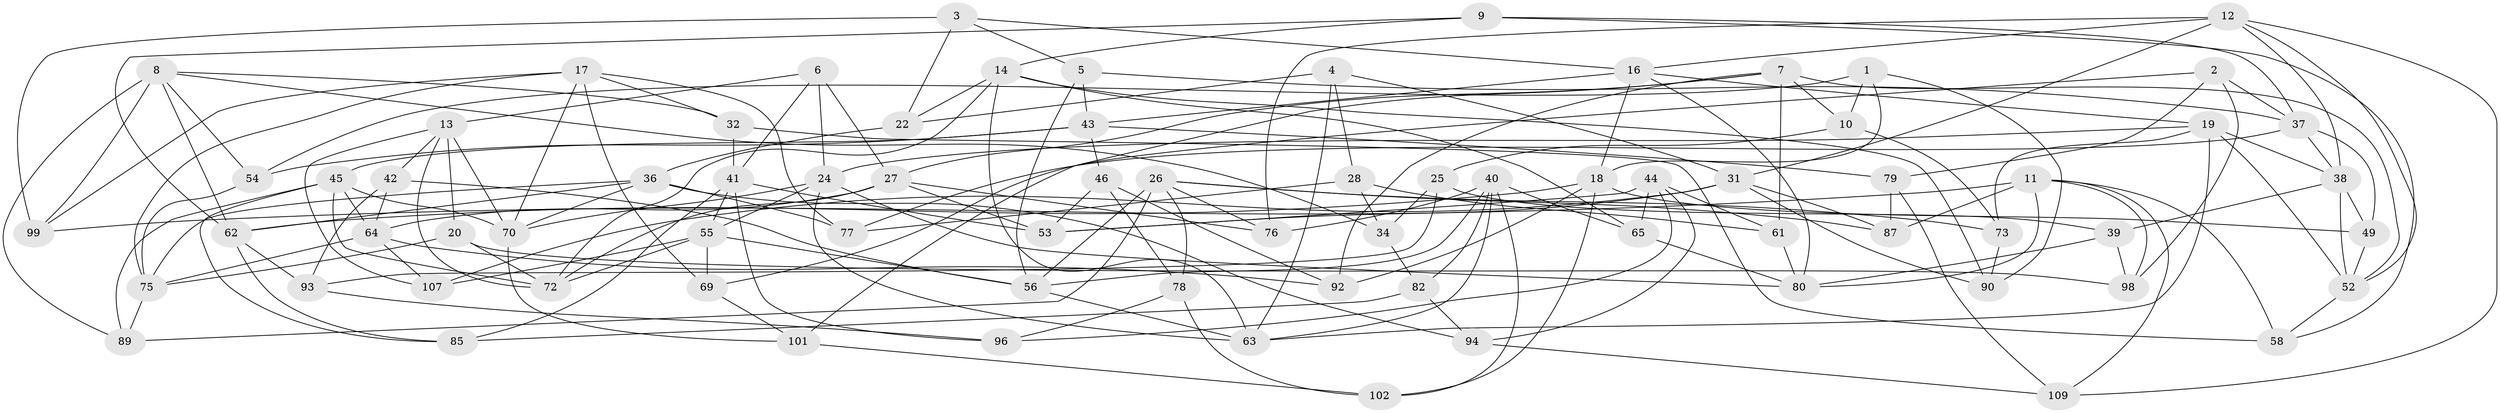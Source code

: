 // Generated by graph-tools (version 1.1) at 2025/24/03/03/25 07:24:25]
// undirected, 76 vertices, 184 edges
graph export_dot {
graph [start="1"]
  node [color=gray90,style=filled];
  1;
  2;
  3;
  4;
  5;
  6;
  7 [super="+15"];
  8 [super="+35"];
  9;
  10;
  11 [super="+33"];
  12 [super="+105"];
  13 [super="+48"];
  14 [super="+30"];
  16 [super="+83"];
  17 [super="+23"];
  18 [super="+21"];
  19 [super="+51"];
  20;
  22;
  24 [super="+103"];
  25;
  26 [super="+29"];
  27 [super="+108"];
  28;
  31 [super="+60"];
  32;
  34;
  36 [super="+57"];
  37 [super="+104"];
  38 [super="+71"];
  39;
  40 [super="+100"];
  41 [super="+66"];
  42;
  43 [super="+47"];
  44 [super="+50"];
  45 [super="+86"];
  46;
  49;
  52 [super="+67"];
  53 [super="+59"];
  54;
  55 [super="+68"];
  56 [super="+74"];
  58;
  61;
  62 [super="+81"];
  63 [super="+106"];
  64 [super="+95"];
  65;
  69;
  70 [super="+88"];
  72 [super="+97"];
  73;
  75 [super="+84"];
  76;
  77;
  78;
  79;
  80 [super="+91"];
  82;
  85;
  87;
  89;
  90;
  92;
  93;
  94;
  96;
  98;
  99;
  101;
  102;
  107;
  109;
  1 -- 54;
  1 -- 90;
  1 -- 10;
  1 -- 18;
  2 -- 98;
  2 -- 79;
  2 -- 69;
  2 -- 37;
  3 -- 99;
  3 -- 5;
  3 -- 22;
  3 -- 16;
  4 -- 28;
  4 -- 22;
  4 -- 31;
  4 -- 63;
  5 -- 43;
  5 -- 37;
  5 -- 56;
  6 -- 13;
  6 -- 24;
  6 -- 41;
  6 -- 27;
  7 -- 92;
  7 -- 10;
  7 -- 61;
  7 -- 27;
  7 -- 52;
  7 -- 101;
  8 -- 32;
  8 -- 54;
  8 -- 99;
  8 -- 89;
  8 -- 34;
  8 -- 62;
  9 -- 14;
  9 -- 37;
  9 -- 58;
  9 -- 62;
  10 -- 73;
  10 -- 25;
  11 -- 87;
  11 -- 99;
  11 -- 98;
  11 -- 80;
  11 -- 58;
  11 -- 109;
  12 -- 109;
  12 -- 76;
  12 -- 38;
  12 -- 16;
  12 -- 52;
  12 -- 31;
  13 -- 107;
  13 -- 72;
  13 -- 42;
  13 -- 20;
  13 -- 70;
  14 -- 65;
  14 -- 22;
  14 -- 90;
  14 -- 63;
  14 -- 72;
  16 -- 80;
  16 -- 43;
  16 -- 19;
  16 -- 18;
  17 -- 32;
  17 -- 75;
  17 -- 99;
  17 -- 69;
  17 -- 77;
  17 -- 70;
  18 -- 102;
  18 -- 62;
  18 -- 49;
  18 -- 92;
  19 -- 63;
  19 -- 52;
  19 -- 73;
  19 -- 24;
  19 -- 38;
  20 -- 98;
  20 -- 75;
  20 -- 72;
  22 -- 36;
  24 -- 55;
  24 -- 80;
  24 -- 70;
  24 -- 63;
  25 -- 34;
  25 -- 39;
  25 -- 93;
  26 -- 56;
  26 -- 87;
  26 -- 89;
  26 -- 73;
  26 -- 76;
  26 -- 78;
  27 -- 76;
  27 -- 64;
  27 -- 53;
  27 -- 72;
  28 -- 61;
  28 -- 77;
  28 -- 34;
  31 -- 87;
  31 -- 53;
  31 -- 90;
  31 -- 107;
  32 -- 41;
  32 -- 58;
  34 -- 82;
  36 -- 77;
  36 -- 70;
  36 -- 94;
  36 -- 75;
  36 -- 62;
  37 -- 38;
  37 -- 49;
  37 -- 77;
  38 -- 49;
  38 -- 52;
  38 -- 39;
  39 -- 98;
  39 -- 80;
  40 -- 76;
  40 -- 63;
  40 -- 65;
  40 -- 82;
  40 -- 102;
  40 -- 56;
  41 -- 96;
  41 -- 55;
  41 -- 85;
  41 -- 53;
  42 -- 93;
  42 -- 64;
  42 -- 56;
  43 -- 79;
  43 -- 54;
  43 -- 46;
  43 -- 45;
  44 -- 94;
  44 -- 53 [weight=2];
  44 -- 96;
  44 -- 65;
  44 -- 61;
  45 -- 64;
  45 -- 72;
  45 -- 89;
  45 -- 85;
  45 -- 70;
  46 -- 78;
  46 -- 92;
  46 -- 53;
  49 -- 52;
  52 -- 58;
  54 -- 75;
  55 -- 107;
  55 -- 69;
  55 -- 56;
  55 -- 72;
  56 -- 63;
  61 -- 80;
  62 -- 85;
  62 -- 93;
  64 -- 92;
  64 -- 107;
  64 -- 75;
  65 -- 80;
  69 -- 101;
  70 -- 101;
  73 -- 90;
  75 -- 89;
  78 -- 96;
  78 -- 102;
  79 -- 109;
  79 -- 87;
  82 -- 85;
  82 -- 94;
  93 -- 96;
  94 -- 109;
  101 -- 102;
}

